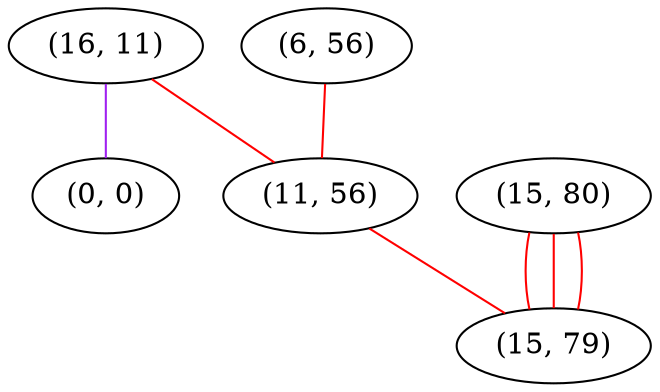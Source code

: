 graph "" {
"(16, 11)";
"(0, 0)";
"(6, 56)";
"(11, 56)";
"(15, 80)";
"(15, 79)";
"(16, 11)" -- "(11, 56)"  [color=red, key=0, weight=1];
"(16, 11)" -- "(0, 0)"  [color=purple, key=0, weight=4];
"(6, 56)" -- "(11, 56)"  [color=red, key=0, weight=1];
"(11, 56)" -- "(15, 79)"  [color=red, key=0, weight=1];
"(15, 80)" -- "(15, 79)"  [color=red, key=0, weight=1];
"(15, 80)" -- "(15, 79)"  [color=red, key=1, weight=1];
"(15, 80)" -- "(15, 79)"  [color=red, key=2, weight=1];
}
